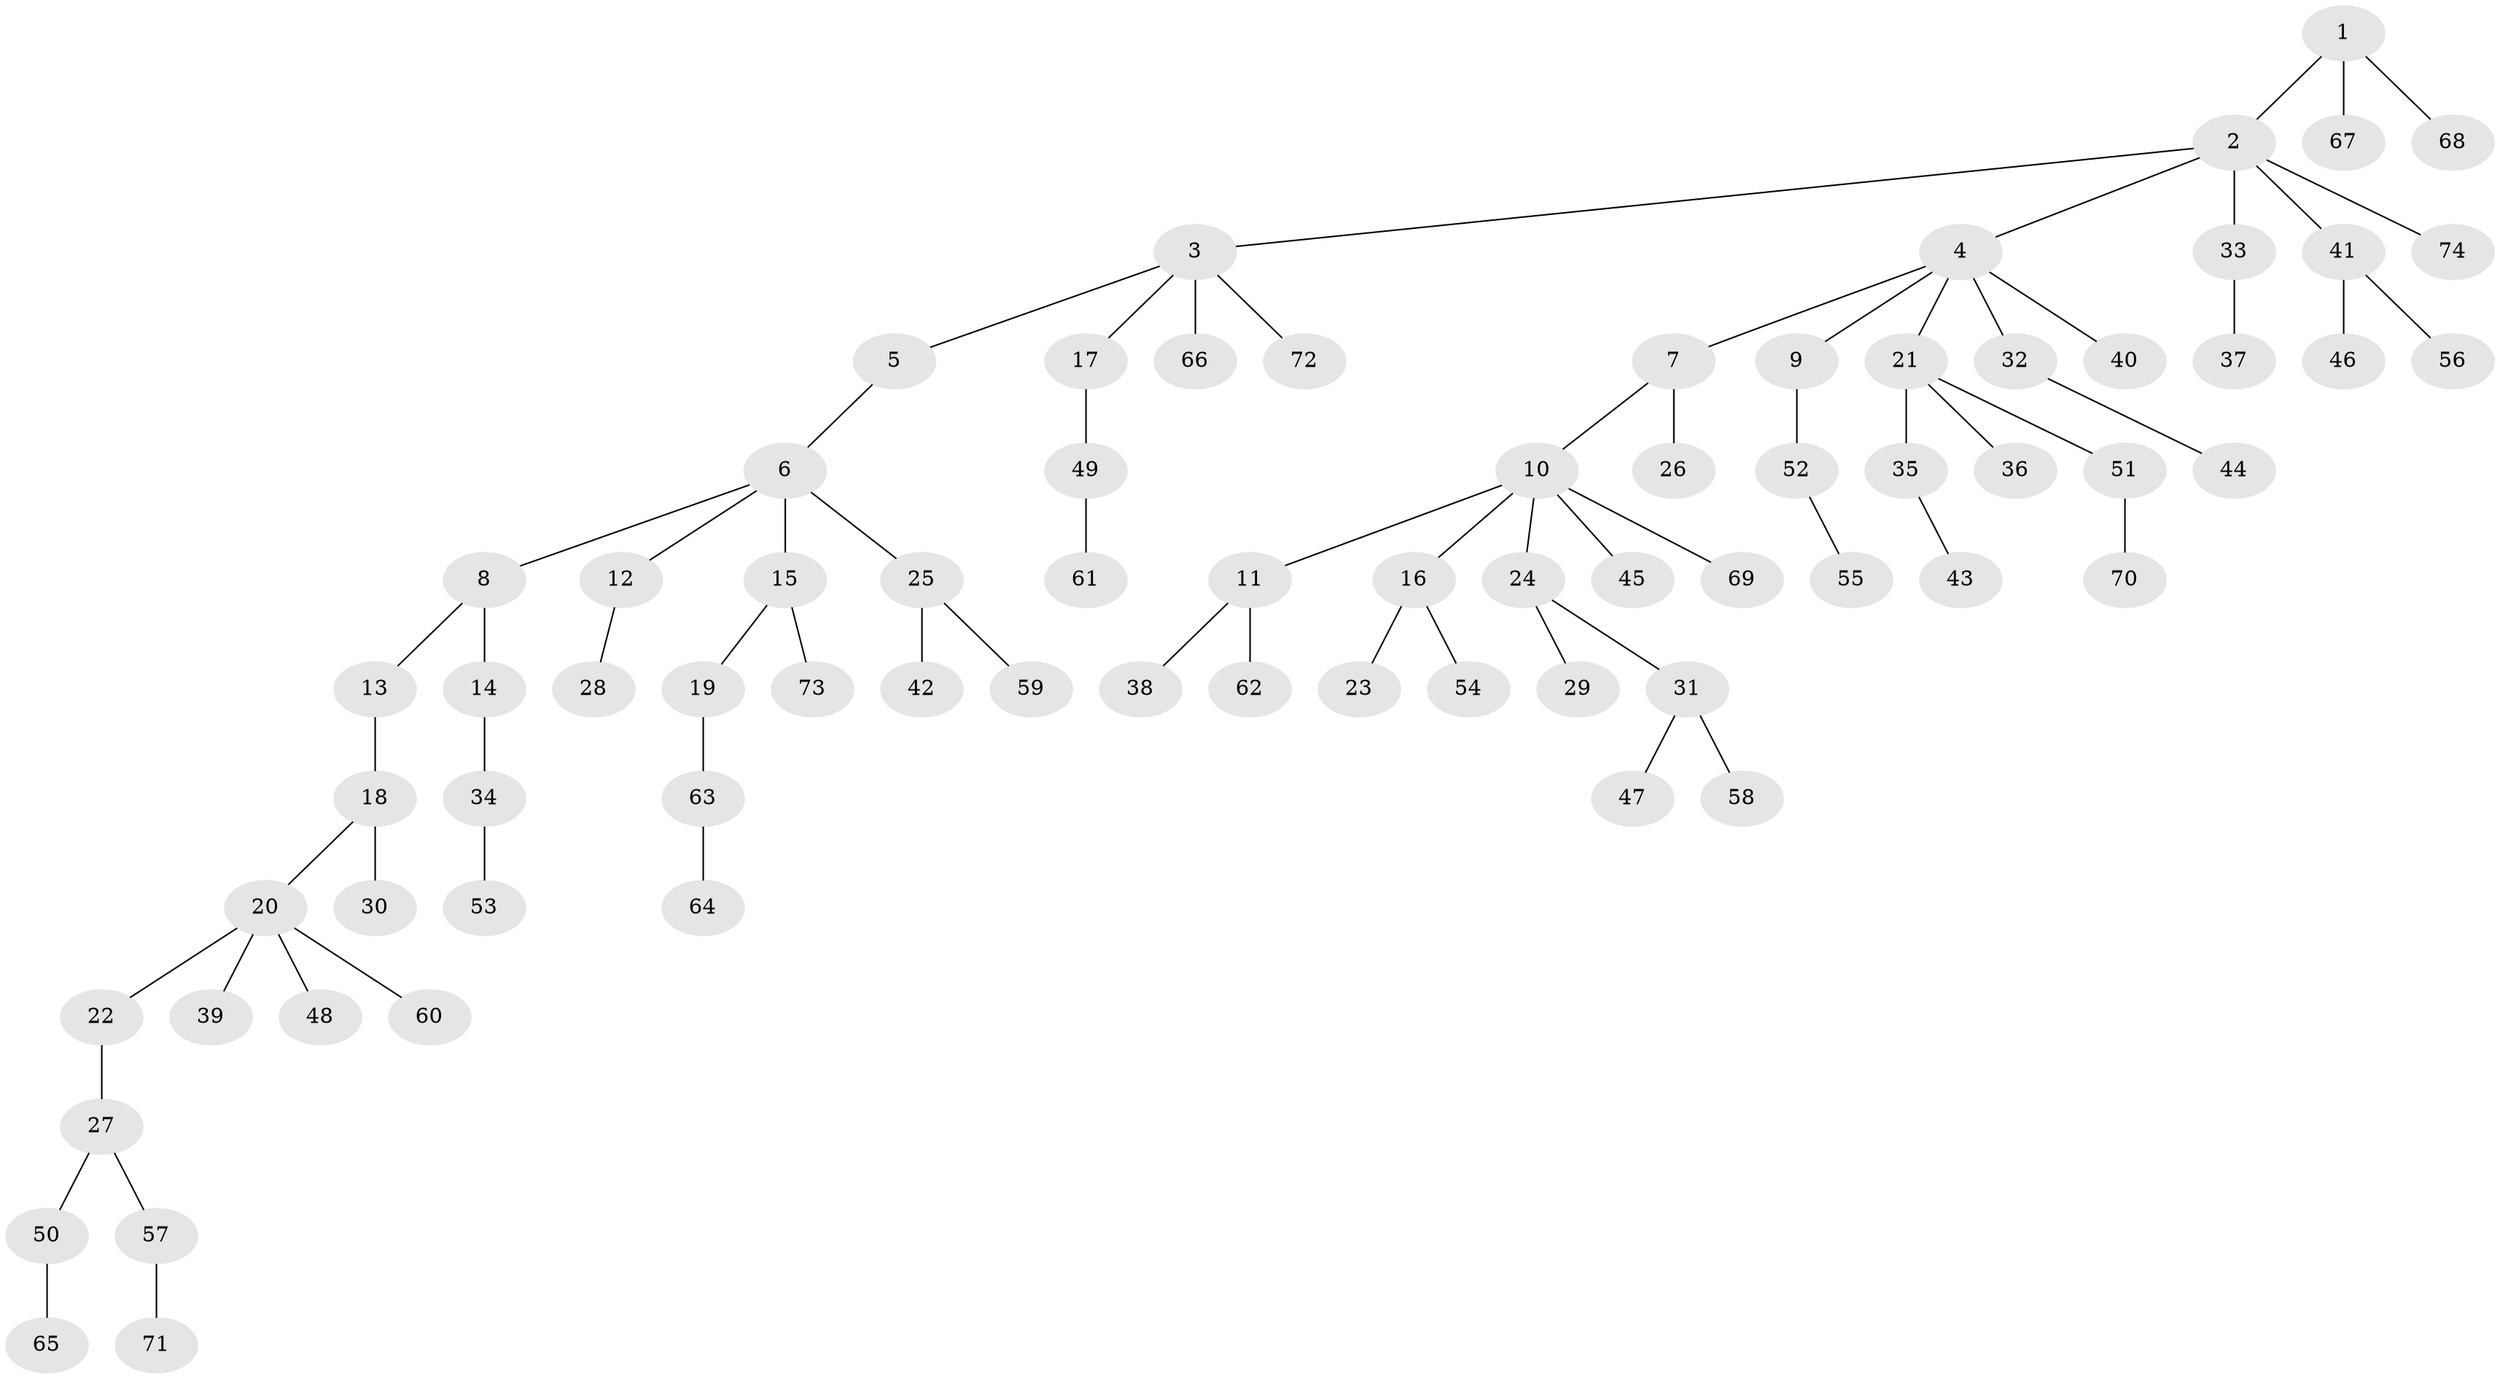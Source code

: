 // Generated by graph-tools (version 1.1) at 2025/26/03/09/25 03:26:27]
// undirected, 74 vertices, 73 edges
graph export_dot {
graph [start="1"]
  node [color=gray90,style=filled];
  1;
  2;
  3;
  4;
  5;
  6;
  7;
  8;
  9;
  10;
  11;
  12;
  13;
  14;
  15;
  16;
  17;
  18;
  19;
  20;
  21;
  22;
  23;
  24;
  25;
  26;
  27;
  28;
  29;
  30;
  31;
  32;
  33;
  34;
  35;
  36;
  37;
  38;
  39;
  40;
  41;
  42;
  43;
  44;
  45;
  46;
  47;
  48;
  49;
  50;
  51;
  52;
  53;
  54;
  55;
  56;
  57;
  58;
  59;
  60;
  61;
  62;
  63;
  64;
  65;
  66;
  67;
  68;
  69;
  70;
  71;
  72;
  73;
  74;
  1 -- 2;
  1 -- 67;
  1 -- 68;
  2 -- 3;
  2 -- 4;
  2 -- 33;
  2 -- 41;
  2 -- 74;
  3 -- 5;
  3 -- 17;
  3 -- 66;
  3 -- 72;
  4 -- 7;
  4 -- 9;
  4 -- 21;
  4 -- 32;
  4 -- 40;
  5 -- 6;
  6 -- 8;
  6 -- 12;
  6 -- 15;
  6 -- 25;
  7 -- 10;
  7 -- 26;
  8 -- 13;
  8 -- 14;
  9 -- 52;
  10 -- 11;
  10 -- 16;
  10 -- 24;
  10 -- 45;
  10 -- 69;
  11 -- 38;
  11 -- 62;
  12 -- 28;
  13 -- 18;
  14 -- 34;
  15 -- 19;
  15 -- 73;
  16 -- 23;
  16 -- 54;
  17 -- 49;
  18 -- 20;
  18 -- 30;
  19 -- 63;
  20 -- 22;
  20 -- 39;
  20 -- 48;
  20 -- 60;
  21 -- 35;
  21 -- 36;
  21 -- 51;
  22 -- 27;
  24 -- 29;
  24 -- 31;
  25 -- 42;
  25 -- 59;
  27 -- 50;
  27 -- 57;
  31 -- 47;
  31 -- 58;
  32 -- 44;
  33 -- 37;
  34 -- 53;
  35 -- 43;
  41 -- 46;
  41 -- 56;
  49 -- 61;
  50 -- 65;
  51 -- 70;
  52 -- 55;
  57 -- 71;
  63 -- 64;
}
